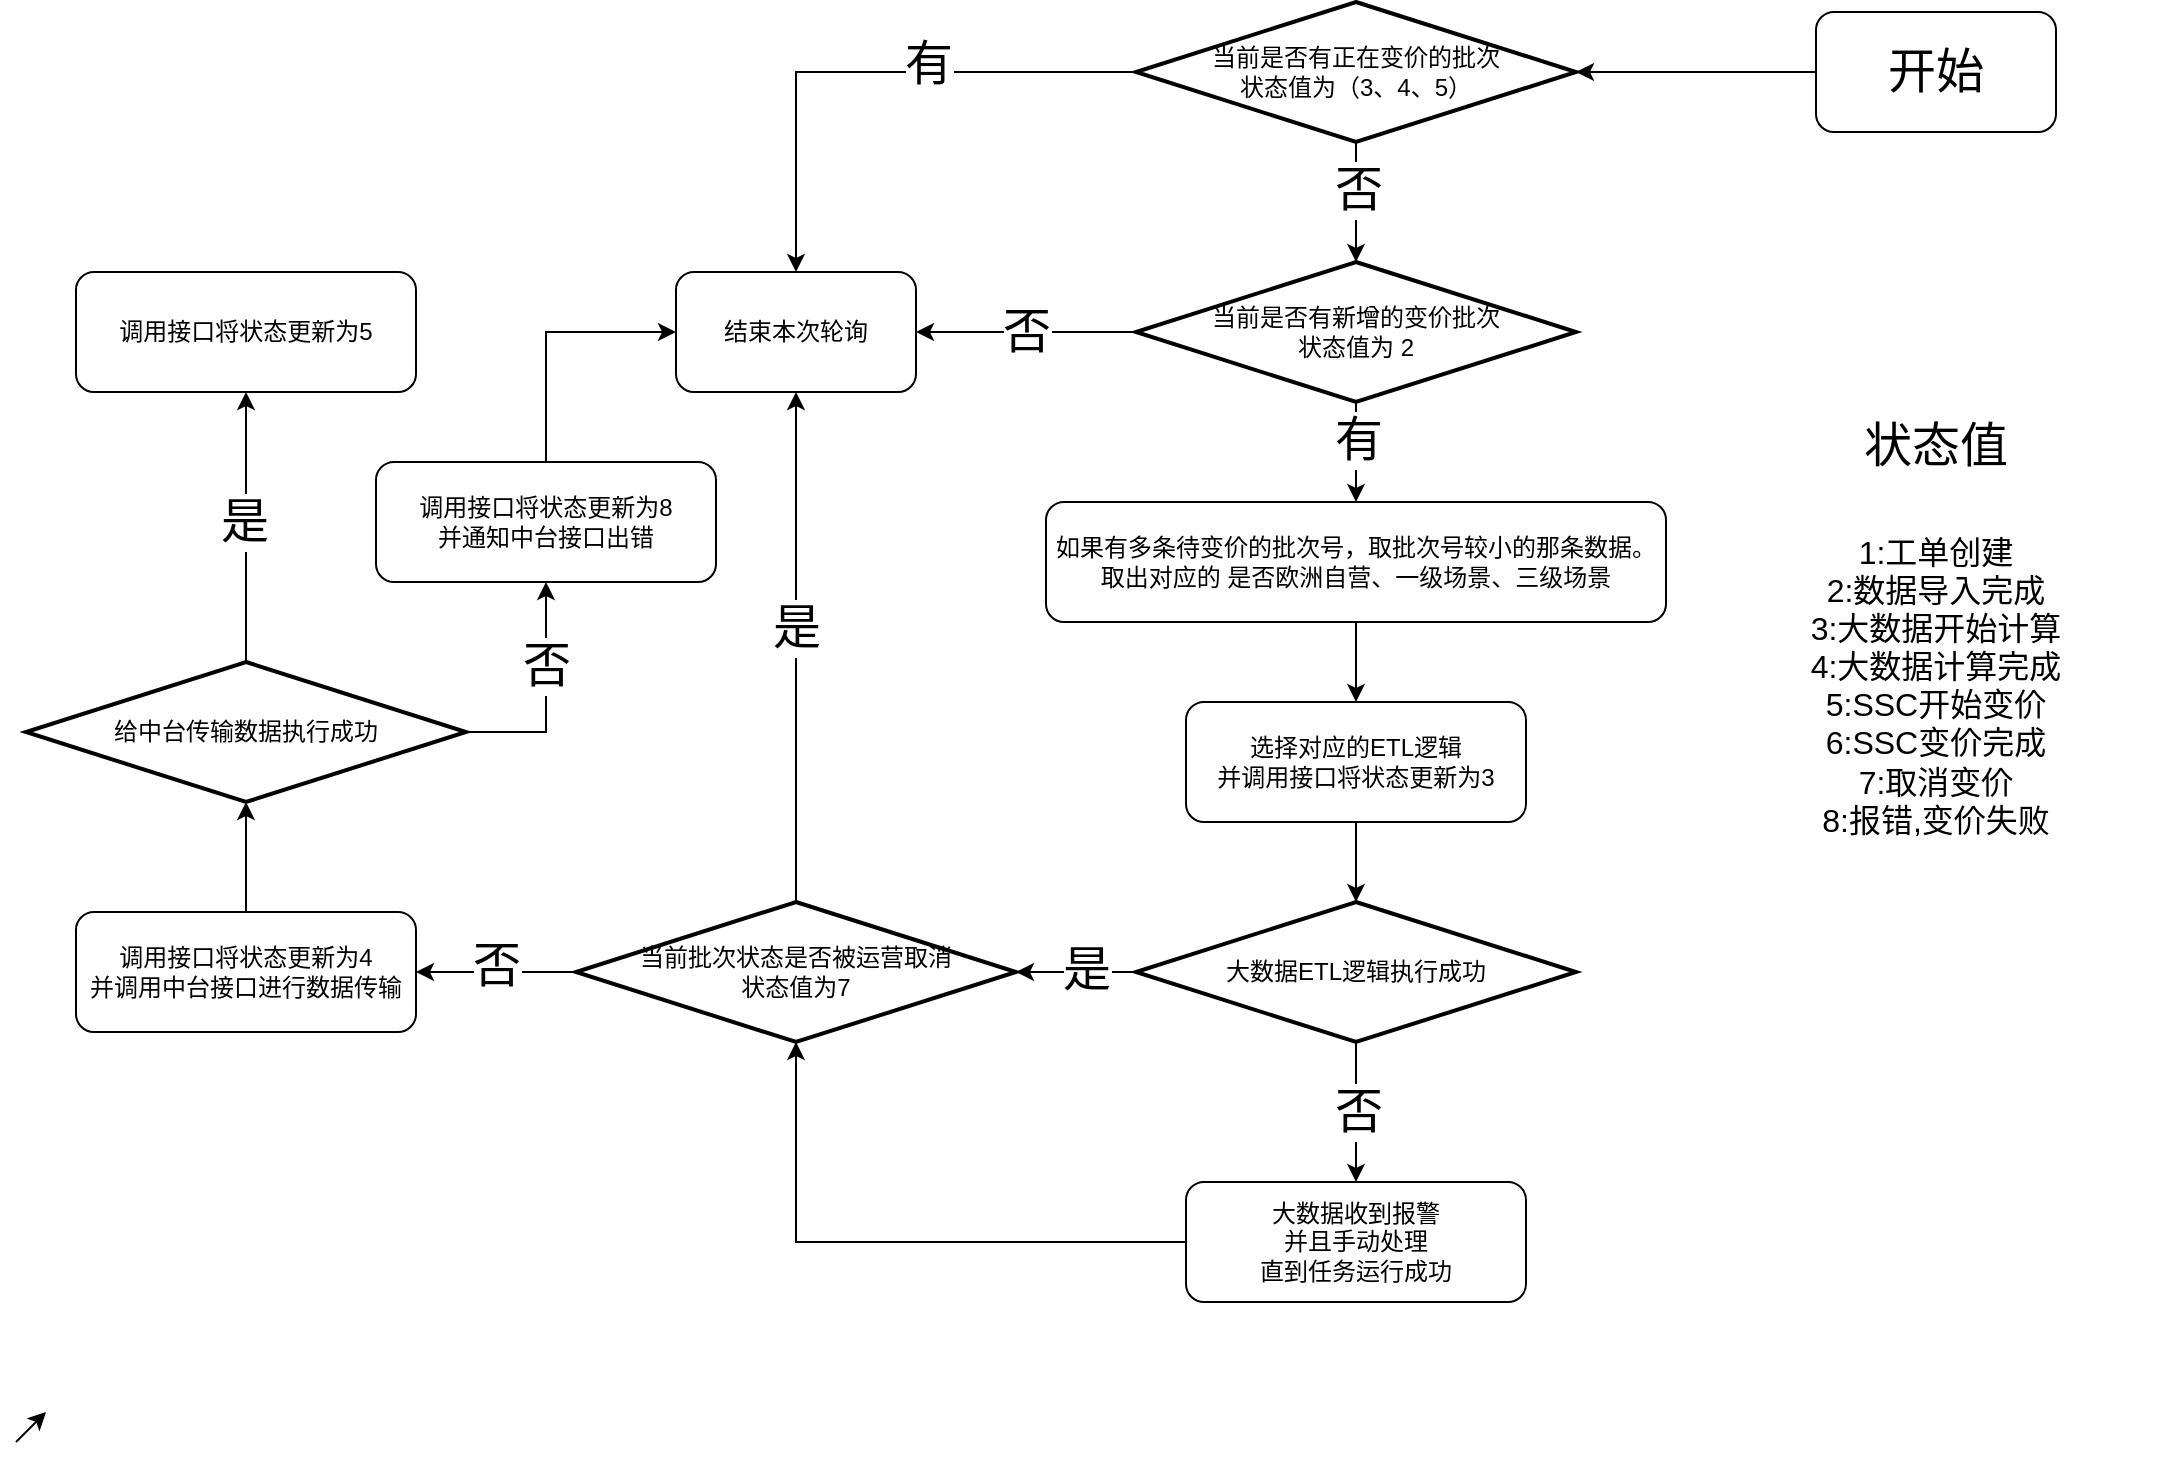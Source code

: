 <mxfile version="12.4.9" type="github">
  <diagram id="4Y-oMkJOqKwf163alep2" name="Page-1">
    <mxGraphModel dx="2471" dy="773" grid="1" gridSize="10" guides="1" tooltips="1" connect="1" arrows="1" fold="1" page="1" pageScale="1" pageWidth="826" pageHeight="1169" math="0" shadow="0">
      <root>
        <mxCell id="0"/>
        <mxCell id="1" parent="0"/>
        <mxCell id="vEGenpcwU0fsUzV5uyNZ-5" style="edgeStyle=orthogonalEdgeStyle;rounded=0;orthogonalLoop=1;jettySize=auto;html=1;entryX=0.5;entryY=0;entryDx=0;entryDy=0;entryPerimeter=0;" edge="1" parent="1" source="vEGenpcwU0fsUzV5uyNZ-3" target="vEGenpcwU0fsUzV5uyNZ-7">
          <mxGeometry relative="1" as="geometry">
            <mxPoint x="270" y="140" as="targetPoint"/>
          </mxGeometry>
        </mxCell>
        <mxCell id="vEGenpcwU0fsUzV5uyNZ-11" value="&lt;font style=&quot;font-size: 24px&quot;&gt;否&lt;/font&gt;" style="text;html=1;align=center;verticalAlign=middle;resizable=0;points=[];labelBackgroundColor=#ffffff;" vertex="1" connectable="0" parent="vEGenpcwU0fsUzV5uyNZ-5">
          <mxGeometry x="-0.2" y="1" relative="1" as="geometry">
            <mxPoint as="offset"/>
          </mxGeometry>
        </mxCell>
        <mxCell id="vEGenpcwU0fsUzV5uyNZ-8" style="edgeStyle=orthogonalEdgeStyle;rounded=0;orthogonalLoop=1;jettySize=auto;html=1;entryX=0.5;entryY=0;entryDx=0;entryDy=0;" edge="1" parent="1" source="vEGenpcwU0fsUzV5uyNZ-3" target="vEGenpcwU0fsUzV5uyNZ-6">
          <mxGeometry relative="1" as="geometry"/>
        </mxCell>
        <mxCell id="vEGenpcwU0fsUzV5uyNZ-9" value="&lt;font style=&quot;font-size: 24px&quot;&gt;有&lt;/font&gt;" style="text;html=1;align=center;verticalAlign=middle;resizable=0;points=[];labelBackgroundColor=#ffffff;" vertex="1" connectable="0" parent="vEGenpcwU0fsUzV5uyNZ-8">
          <mxGeometry x="-0.226" y="-4" relative="1" as="geometry">
            <mxPoint as="offset"/>
          </mxGeometry>
        </mxCell>
        <mxCell id="vEGenpcwU0fsUzV5uyNZ-3" value="当前是否有正在变价的批次&lt;br&gt;状态值为（3、4、5）" style="strokeWidth=2;html=1;shape=mxgraph.flowchart.decision;whiteSpace=wrap;" vertex="1" parent="1">
          <mxGeometry x="160" y="20" width="220" height="70" as="geometry"/>
        </mxCell>
        <mxCell id="vEGenpcwU0fsUzV5uyNZ-4" value="&lt;font style=&quot;font-size: 24px&quot;&gt;状态值&lt;br&gt;&lt;br&gt;&lt;/font&gt;&lt;div&gt;&lt;font size=&quot;3&quot;&gt;1:工单创建&lt;/font&gt;&lt;/div&gt;&lt;div&gt;&lt;font size=&quot;3&quot;&gt;2:数据导入完成&lt;/font&gt;&lt;/div&gt;&lt;div&gt;&lt;font size=&quot;3&quot;&gt;3:大数据开始计算&lt;/font&gt;&lt;/div&gt;&lt;div&gt;&lt;font size=&quot;3&quot;&gt;4:大数据计算完成&lt;/font&gt;&lt;/div&gt;&lt;div&gt;&lt;font size=&quot;3&quot;&gt;5:SSC开始变价&lt;/font&gt;&lt;/div&gt;&lt;div&gt;&lt;font size=&quot;3&quot;&gt;6:SSC变价完成&lt;/font&gt;&lt;/div&gt;&lt;div&gt;&lt;font size=&quot;3&quot;&gt;7:取消变价&lt;/font&gt;&lt;/div&gt;&lt;div&gt;&lt;font size=&quot;3&quot;&gt;8:报错,变价失败&lt;/font&gt;&lt;/div&gt;" style="text;html=1;strokeColor=none;fillColor=none;align=center;verticalAlign=middle;whiteSpace=wrap;rounded=0;" vertex="1" parent="1">
          <mxGeometry x="440" y="180" width="240" height="305" as="geometry"/>
        </mxCell>
        <mxCell id="vEGenpcwU0fsUzV5uyNZ-6" value="结束本次轮询" style="rounded=1;whiteSpace=wrap;html=1;" vertex="1" parent="1">
          <mxGeometry x="-70" y="155" width="120" height="60" as="geometry"/>
        </mxCell>
        <mxCell id="vEGenpcwU0fsUzV5uyNZ-12" value="&lt;font style=&quot;font-size: 24px&quot;&gt;否&lt;/font&gt;" style="edgeStyle=orthogonalEdgeStyle;rounded=0;orthogonalLoop=1;jettySize=auto;html=1;" edge="1" parent="1" source="vEGenpcwU0fsUzV5uyNZ-7" target="vEGenpcwU0fsUzV5uyNZ-6">
          <mxGeometry relative="1" as="geometry"/>
        </mxCell>
        <mxCell id="vEGenpcwU0fsUzV5uyNZ-13" style="edgeStyle=orthogonalEdgeStyle;rounded=0;orthogonalLoop=1;jettySize=auto;html=1;entryX=0.5;entryY=0;entryDx=0;entryDy=0;" edge="1" parent="1" source="vEGenpcwU0fsUzV5uyNZ-7" target="vEGenpcwU0fsUzV5uyNZ-14">
          <mxGeometry relative="1" as="geometry">
            <mxPoint x="270" y="280" as="targetPoint"/>
          </mxGeometry>
        </mxCell>
        <mxCell id="vEGenpcwU0fsUzV5uyNZ-15" value="&lt;font style=&quot;font-size: 24px&quot;&gt;有&lt;/font&gt;" style="text;html=1;align=center;verticalAlign=middle;resizable=0;points=[];labelBackgroundColor=#ffffff;" vertex="1" connectable="0" parent="vEGenpcwU0fsUzV5uyNZ-13">
          <mxGeometry x="-0.233" y="1" relative="1" as="geometry">
            <mxPoint as="offset"/>
          </mxGeometry>
        </mxCell>
        <mxCell id="vEGenpcwU0fsUzV5uyNZ-7" value="当前是否有新增的变价批次&lt;br&gt;状态值为 2" style="strokeWidth=2;html=1;shape=mxgraph.flowchart.decision;whiteSpace=wrap;" vertex="1" parent="1">
          <mxGeometry x="160" y="150" width="220" height="70" as="geometry"/>
        </mxCell>
        <mxCell id="vEGenpcwU0fsUzV5uyNZ-17" style="edgeStyle=orthogonalEdgeStyle;rounded=0;orthogonalLoop=1;jettySize=auto;html=1;" edge="1" parent="1" source="vEGenpcwU0fsUzV5uyNZ-14" target="vEGenpcwU0fsUzV5uyNZ-16">
          <mxGeometry relative="1" as="geometry"/>
        </mxCell>
        <mxCell id="vEGenpcwU0fsUzV5uyNZ-14" value="如果有多条待变价的批次号，取批次号较小的那条数据。&lt;br&gt;取出对应的 是否欧洲自营、一级场景、三级场景" style="rounded=1;whiteSpace=wrap;html=1;" vertex="1" parent="1">
          <mxGeometry x="115" y="270" width="310" height="60" as="geometry"/>
        </mxCell>
        <mxCell id="vEGenpcwU0fsUzV5uyNZ-19" style="edgeStyle=orthogonalEdgeStyle;rounded=0;orthogonalLoop=1;jettySize=auto;html=1;entryX=0.5;entryY=0;entryDx=0;entryDy=0;entryPerimeter=0;" edge="1" parent="1" source="vEGenpcwU0fsUzV5uyNZ-16" target="vEGenpcwU0fsUzV5uyNZ-18">
          <mxGeometry relative="1" as="geometry"/>
        </mxCell>
        <mxCell id="vEGenpcwU0fsUzV5uyNZ-16" value="选择对应的ETL逻辑&lt;br&gt;并调用接口将状态更新为3" style="rounded=1;whiteSpace=wrap;html=1;" vertex="1" parent="1">
          <mxGeometry x="185" y="370" width="170" height="60" as="geometry"/>
        </mxCell>
        <mxCell id="vEGenpcwU0fsUzV5uyNZ-20" style="edgeStyle=orthogonalEdgeStyle;rounded=0;orthogonalLoop=1;jettySize=auto;html=1;entryX=1;entryY=0.5;entryDx=0;entryDy=0;entryPerimeter=0;" edge="1" parent="1" source="vEGenpcwU0fsUzV5uyNZ-18" target="vEGenpcwU0fsUzV5uyNZ-27">
          <mxGeometry relative="1" as="geometry">
            <mxPoint x="270" y="590" as="targetPoint"/>
          </mxGeometry>
        </mxCell>
        <mxCell id="vEGenpcwU0fsUzV5uyNZ-21" value="&lt;font style=&quot;font-size: 24px&quot;&gt;是&lt;/font&gt;" style="text;html=1;align=center;verticalAlign=middle;resizable=0;points=[];labelBackgroundColor=#ffffff;" vertex="1" connectable="0" parent="vEGenpcwU0fsUzV5uyNZ-20">
          <mxGeometry x="-0.16" y="-1" relative="1" as="geometry">
            <mxPoint as="offset"/>
          </mxGeometry>
        </mxCell>
        <mxCell id="vEGenpcwU0fsUzV5uyNZ-35" value="&lt;font style=&quot;font-size: 24px&quot;&gt;否&lt;/font&gt;" style="edgeStyle=orthogonalEdgeStyle;rounded=0;orthogonalLoop=1;jettySize=auto;html=1;" edge="1" parent="1" source="vEGenpcwU0fsUzV5uyNZ-18">
          <mxGeometry relative="1" as="geometry">
            <mxPoint x="270" y="610" as="targetPoint"/>
          </mxGeometry>
        </mxCell>
        <mxCell id="vEGenpcwU0fsUzV5uyNZ-18" value="大数据ETL逻辑执行成功" style="strokeWidth=2;html=1;shape=mxgraph.flowchart.decision;whiteSpace=wrap;" vertex="1" parent="1">
          <mxGeometry x="160" y="470" width="220" height="70" as="geometry"/>
        </mxCell>
        <mxCell id="vEGenpcwU0fsUzV5uyNZ-24" style="edgeStyle=orthogonalEdgeStyle;rounded=0;orthogonalLoop=1;jettySize=auto;html=1;entryX=0.5;entryY=1;entryDx=0;entryDy=0;entryPerimeter=0;" edge="1" parent="1" source="vEGenpcwU0fsUzV5uyNZ-22" target="vEGenpcwU0fsUzV5uyNZ-23">
          <mxGeometry relative="1" as="geometry"/>
        </mxCell>
        <mxCell id="vEGenpcwU0fsUzV5uyNZ-22" value="调用接口将状态更新为4&lt;br&gt;并调用中台接口进行数据传输" style="rounded=1;whiteSpace=wrap;html=1;" vertex="1" parent="1">
          <mxGeometry x="-370" y="475" width="170" height="60" as="geometry"/>
        </mxCell>
        <mxCell id="vEGenpcwU0fsUzV5uyNZ-26" style="edgeStyle=orthogonalEdgeStyle;rounded=0;orthogonalLoop=1;jettySize=auto;html=1;entryX=0.5;entryY=1;entryDx=0;entryDy=0;" edge="1" parent="1" source="vEGenpcwU0fsUzV5uyNZ-23" target="vEGenpcwU0fsUzV5uyNZ-25">
          <mxGeometry relative="1" as="geometry"/>
        </mxCell>
        <mxCell id="vEGenpcwU0fsUzV5uyNZ-34" value="&lt;font style=&quot;font-size: 24px&quot;&gt;是&lt;/font&gt;" style="text;html=1;align=center;verticalAlign=middle;resizable=0;points=[];labelBackgroundColor=#ffffff;" vertex="1" connectable="0" parent="vEGenpcwU0fsUzV5uyNZ-26">
          <mxGeometry x="0.037" y="1" relative="1" as="geometry">
            <mxPoint as="offset"/>
          </mxGeometry>
        </mxCell>
        <mxCell id="vEGenpcwU0fsUzV5uyNZ-42" style="edgeStyle=orthogonalEdgeStyle;rounded=0;orthogonalLoop=1;jettySize=auto;html=1;entryX=0.5;entryY=1;entryDx=0;entryDy=0;" edge="1" parent="1" source="vEGenpcwU0fsUzV5uyNZ-23" target="vEGenpcwU0fsUzV5uyNZ-38">
          <mxGeometry relative="1" as="geometry">
            <mxPoint x="-120" y="320" as="targetPoint"/>
            <Array as="points">
              <mxPoint x="-135" y="385"/>
            </Array>
          </mxGeometry>
        </mxCell>
        <mxCell id="vEGenpcwU0fsUzV5uyNZ-43" value="&lt;font style=&quot;font-size: 24px&quot;&gt;否&lt;/font&gt;" style="text;html=1;align=center;verticalAlign=middle;resizable=0;points=[];labelBackgroundColor=#ffffff;" vertex="1" connectable="0" parent="vEGenpcwU0fsUzV5uyNZ-42">
          <mxGeometry x="0.275" relative="1" as="geometry">
            <mxPoint as="offset"/>
          </mxGeometry>
        </mxCell>
        <mxCell id="vEGenpcwU0fsUzV5uyNZ-23" value="给中台传输数据执行成功" style="strokeWidth=2;html=1;shape=mxgraph.flowchart.decision;whiteSpace=wrap;" vertex="1" parent="1">
          <mxGeometry x="-395" y="350" width="220" height="70" as="geometry"/>
        </mxCell>
        <mxCell id="vEGenpcwU0fsUzV5uyNZ-25" value="调用接口将状态更新为5" style="rounded=1;whiteSpace=wrap;html=1;" vertex="1" parent="1">
          <mxGeometry x="-370" y="155" width="170" height="60" as="geometry"/>
        </mxCell>
        <mxCell id="vEGenpcwU0fsUzV5uyNZ-28" style="edgeStyle=orthogonalEdgeStyle;rounded=0;orthogonalLoop=1;jettySize=auto;html=1;entryX=0.5;entryY=1;entryDx=0;entryDy=0;" edge="1" parent="1" source="vEGenpcwU0fsUzV5uyNZ-27" target="vEGenpcwU0fsUzV5uyNZ-6">
          <mxGeometry relative="1" as="geometry"/>
        </mxCell>
        <mxCell id="vEGenpcwU0fsUzV5uyNZ-29" value="&lt;font style=&quot;font-size: 24px&quot;&gt;是&lt;/font&gt;" style="text;html=1;align=center;verticalAlign=middle;resizable=0;points=[];labelBackgroundColor=#ffffff;" vertex="1" connectable="0" parent="vEGenpcwU0fsUzV5uyNZ-28">
          <mxGeometry x="0.08" relative="1" as="geometry">
            <mxPoint as="offset"/>
          </mxGeometry>
        </mxCell>
        <mxCell id="vEGenpcwU0fsUzV5uyNZ-30" style="edgeStyle=orthogonalEdgeStyle;rounded=0;orthogonalLoop=1;jettySize=auto;html=1;" edge="1" parent="1" source="vEGenpcwU0fsUzV5uyNZ-27" target="vEGenpcwU0fsUzV5uyNZ-22">
          <mxGeometry relative="1" as="geometry"/>
        </mxCell>
        <mxCell id="vEGenpcwU0fsUzV5uyNZ-31" value="&lt;font style=&quot;font-size: 24px&quot;&gt;否&lt;/font&gt;" style="text;html=1;align=center;verticalAlign=middle;resizable=0;points=[];labelBackgroundColor=#ffffff;" vertex="1" connectable="0" parent="vEGenpcwU0fsUzV5uyNZ-30">
          <mxGeometry x="0.004" y="-3" relative="1" as="geometry">
            <mxPoint as="offset"/>
          </mxGeometry>
        </mxCell>
        <mxCell id="vEGenpcwU0fsUzV5uyNZ-27" value="当前批次状态是否被运营取消&lt;br&gt;状态值为7" style="strokeWidth=2;html=1;shape=mxgraph.flowchart.decision;whiteSpace=wrap;" vertex="1" parent="1">
          <mxGeometry x="-120" y="470" width="220" height="70" as="geometry"/>
        </mxCell>
        <mxCell id="vEGenpcwU0fsUzV5uyNZ-33" style="edgeStyle=orthogonalEdgeStyle;rounded=0;orthogonalLoop=1;jettySize=auto;html=1;entryX=1;entryY=0.5;entryDx=0;entryDy=0;entryPerimeter=0;" edge="1" parent="1" source="vEGenpcwU0fsUzV5uyNZ-32" target="vEGenpcwU0fsUzV5uyNZ-3">
          <mxGeometry relative="1" as="geometry"/>
        </mxCell>
        <mxCell id="vEGenpcwU0fsUzV5uyNZ-32" value="&lt;font style=&quot;font-size: 24px&quot;&gt;开始&lt;/font&gt;" style="rounded=1;whiteSpace=wrap;html=1;" vertex="1" parent="1">
          <mxGeometry x="500" y="25" width="120" height="60" as="geometry"/>
        </mxCell>
        <mxCell id="vEGenpcwU0fsUzV5uyNZ-37" style="edgeStyle=orthogonalEdgeStyle;rounded=0;orthogonalLoop=1;jettySize=auto;html=1;entryX=0.5;entryY=1;entryDx=0;entryDy=0;entryPerimeter=0;" edge="1" parent="1" source="vEGenpcwU0fsUzV5uyNZ-36" target="vEGenpcwU0fsUzV5uyNZ-27">
          <mxGeometry relative="1" as="geometry"/>
        </mxCell>
        <mxCell id="vEGenpcwU0fsUzV5uyNZ-36" value="大数据收到报警&lt;br&gt;并且手动处理&lt;br&gt;直到任务运行成功" style="rounded=1;whiteSpace=wrap;html=1;" vertex="1" parent="1">
          <mxGeometry x="185" y="610" width="170" height="60" as="geometry"/>
        </mxCell>
        <mxCell id="vEGenpcwU0fsUzV5uyNZ-44" style="edgeStyle=orthogonalEdgeStyle;rounded=0;orthogonalLoop=1;jettySize=auto;html=1;entryX=0;entryY=0.5;entryDx=0;entryDy=0;" edge="1" parent="1" source="vEGenpcwU0fsUzV5uyNZ-38" target="vEGenpcwU0fsUzV5uyNZ-6">
          <mxGeometry relative="1" as="geometry"/>
        </mxCell>
        <mxCell id="vEGenpcwU0fsUzV5uyNZ-38" value="调用接口将状态更新为8&lt;br&gt;并通知中台接口出错" style="rounded=1;whiteSpace=wrap;html=1;" vertex="1" parent="1">
          <mxGeometry x="-220" y="250" width="170" height="60" as="geometry"/>
        </mxCell>
        <mxCell id="vEGenpcwU0fsUzV5uyNZ-40" value="" style="endArrow=classic;html=1;" edge="1" parent="1">
          <mxGeometry width="50" height="50" relative="1" as="geometry">
            <mxPoint x="-400" y="740" as="sourcePoint"/>
            <mxPoint x="-385.0" y="725" as="targetPoint"/>
          </mxGeometry>
        </mxCell>
      </root>
    </mxGraphModel>
  </diagram>
</mxfile>
